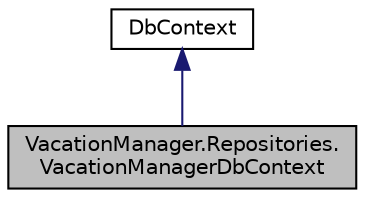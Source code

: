 digraph "VacationManager.Repositories.VacationManagerDbContext"
{
 // LATEX_PDF_SIZE
  edge [fontname="Helvetica",fontsize="10",labelfontname="Helvetica",labelfontsize="10"];
  node [fontname="Helvetica",fontsize="10",shape=record];
  Node1 [label="VacationManager.Repositories.\lVacationManagerDbContext",height=0.2,width=0.4,color="black", fillcolor="grey75", style="filled", fontcolor="black",tooltip="Class initializing the Data Base Context."];
  Node2 -> Node1 [dir="back",color="midnightblue",fontsize="10",style="solid",fontname="Helvetica"];
  Node2 [label="DbContext",height=0.2,width=0.4,color="black", fillcolor="white", style="filled",tooltip=" "];
}
